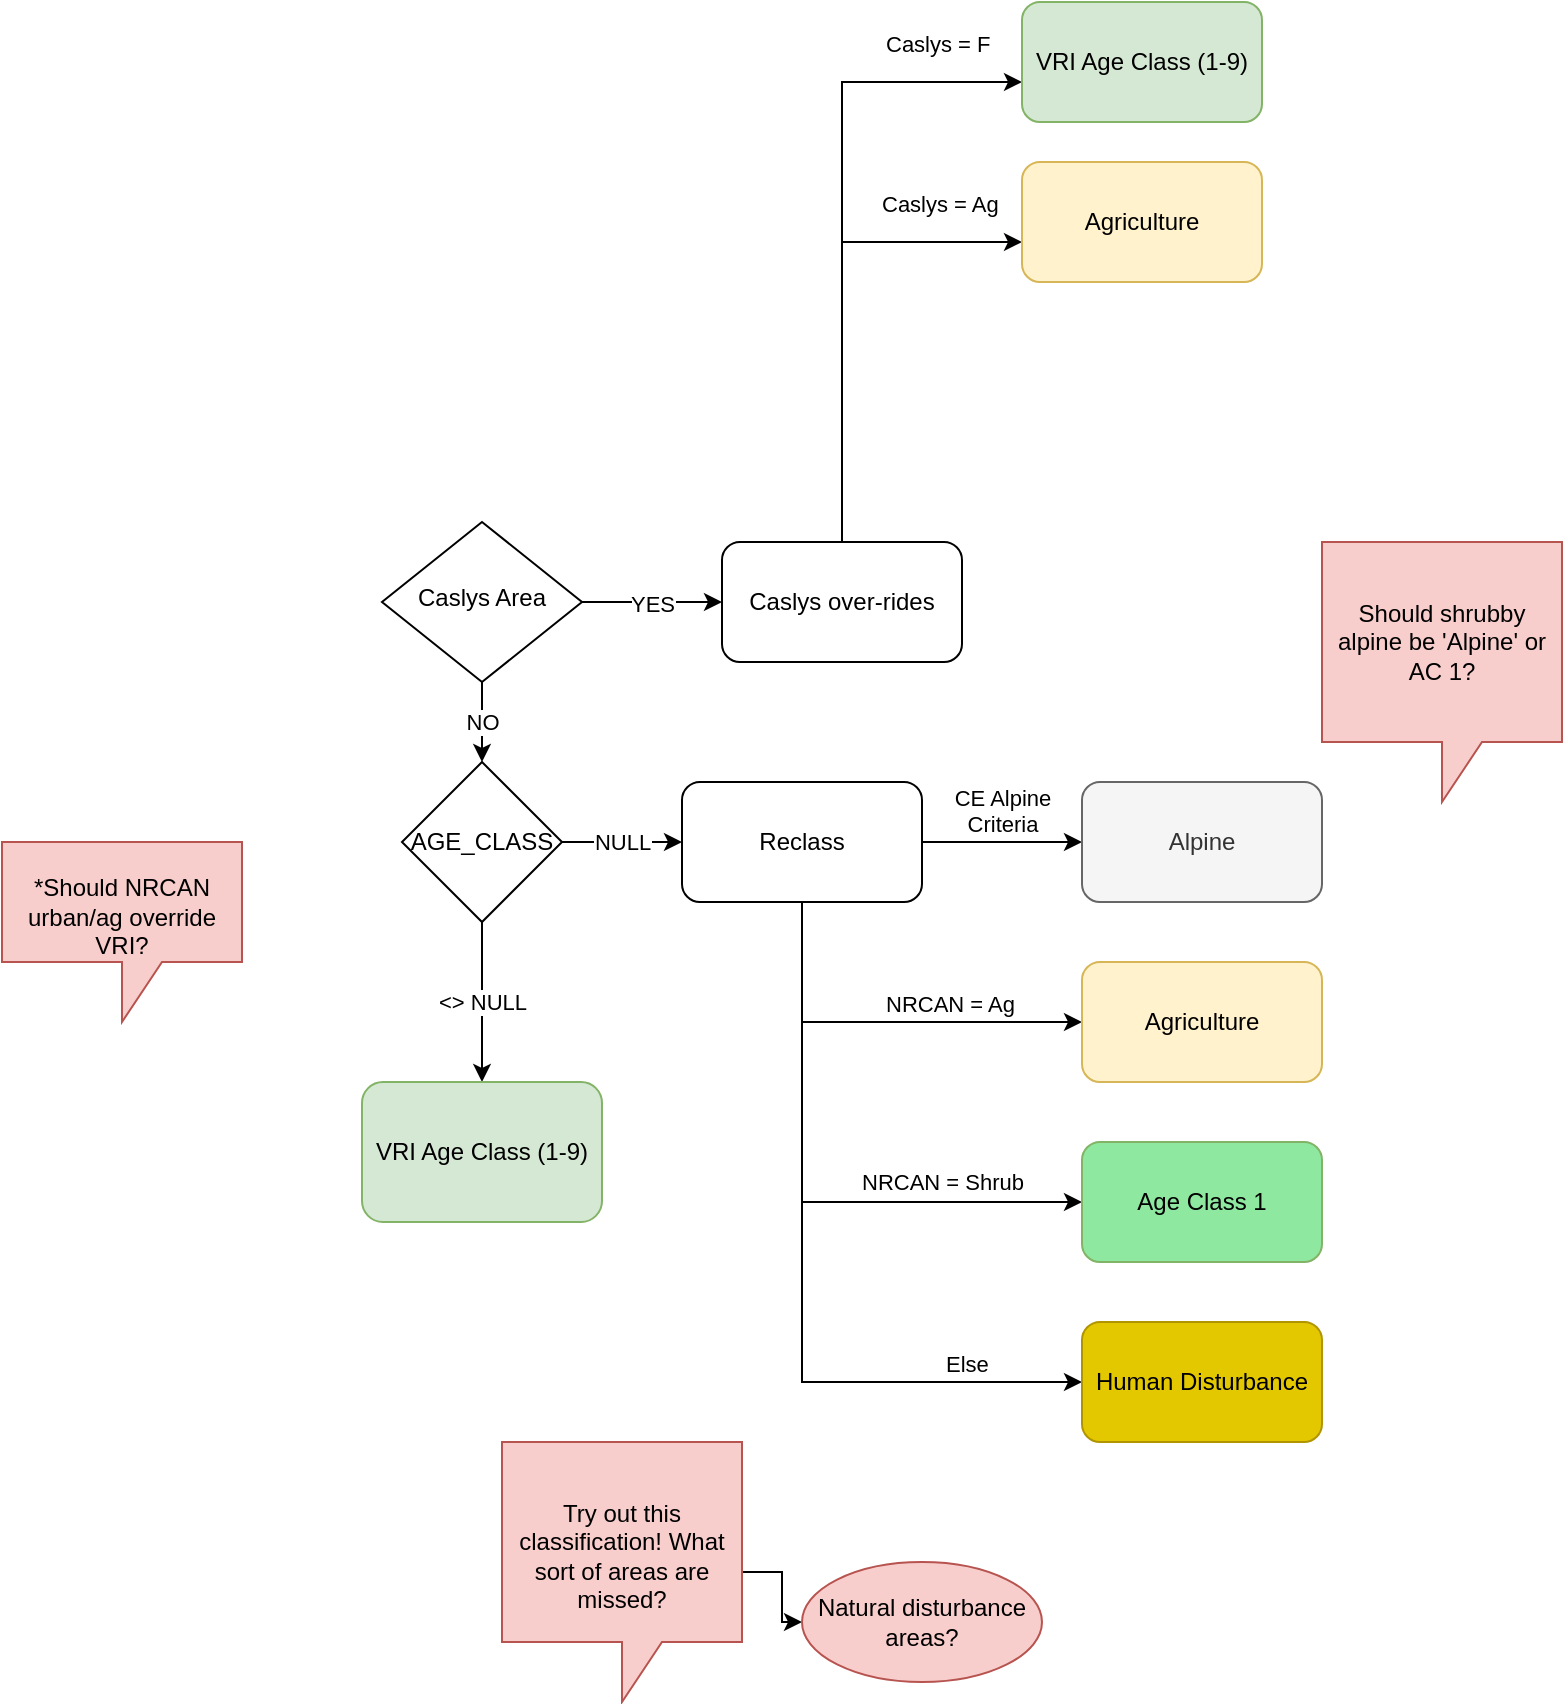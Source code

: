 <mxfile version="20.2.4" type="github">
  <diagram id="C5RBs43oDa-KdzZeNtuy" name="Page-1">
    <mxGraphModel dx="2858" dy="1134" grid="1" gridSize="10" guides="1" tooltips="1" connect="1" arrows="1" fold="1" page="1" pageScale="1" pageWidth="827" pageHeight="1169" math="0" shadow="0">
      <root>
        <mxCell id="WIyWlLk6GJQsqaUBKTNV-0" />
        <mxCell id="WIyWlLk6GJQsqaUBKTNV-1" parent="WIyWlLk6GJQsqaUBKTNV-0" />
        <mxCell id="ueiq7wPYFO3_b5HzsMcq-4" value="CE Alpine&lt;br&gt;Criteria" style="edgeStyle=orthogonalEdgeStyle;rounded=0;orthogonalLoop=1;jettySize=auto;html=1;verticalAlign=bottom;" parent="WIyWlLk6GJQsqaUBKTNV-1" source="ueiq7wPYFO3_b5HzsMcq-1" target="ueiq7wPYFO3_b5HzsMcq-3" edge="1">
          <mxGeometry relative="1" as="geometry" />
        </mxCell>
        <mxCell id="ueiq7wPYFO3_b5HzsMcq-6" value="NRCAN = Ag" style="edgeStyle=orthogonalEdgeStyle;rounded=0;orthogonalLoop=1;jettySize=auto;html=1;labelPosition=right;verticalLabelPosition=top;align=left;verticalAlign=bottom;entryX=0;entryY=0.5;entryDx=0;entryDy=0;" parent="WIyWlLk6GJQsqaUBKTNV-1" source="ueiq7wPYFO3_b5HzsMcq-1" target="u6n3ilZ5qnTQI06MdBP8-13" edge="1">
          <mxGeometry relative="1" as="geometry">
            <Array as="points">
              <mxPoint x="-400" y="530" />
            </Array>
            <mxPoint x="-260" y="570" as="targetPoint" />
          </mxGeometry>
        </mxCell>
        <mxCell id="ueiq7wPYFO3_b5HzsMcq-9" value="NRCAN = Shrub" style="edgeStyle=orthogonalEdgeStyle;rounded=0;orthogonalLoop=1;jettySize=auto;html=1;" parent="WIyWlLk6GJQsqaUBKTNV-1" source="ueiq7wPYFO3_b5HzsMcq-1" target="ueiq7wPYFO3_b5HzsMcq-8" edge="1">
          <mxGeometry x="0.515" y="10" relative="1" as="geometry">
            <Array as="points">
              <mxPoint x="-400" y="620" />
            </Array>
            <mxPoint as="offset" />
          </mxGeometry>
        </mxCell>
        <mxCell id="u6n3ilZ5qnTQI06MdBP8-18" value="Else" style="edgeStyle=orthogonalEdgeStyle;rounded=0;orthogonalLoop=1;jettySize=auto;html=1;labelPosition=right;verticalLabelPosition=top;align=left;verticalAlign=bottom;" edge="1" parent="WIyWlLk6GJQsqaUBKTNV-1" source="ueiq7wPYFO3_b5HzsMcq-1" target="u6n3ilZ5qnTQI06MdBP8-17">
          <mxGeometry x="0.632" relative="1" as="geometry">
            <Array as="points">
              <mxPoint x="-400" y="710" />
            </Array>
            <mxPoint as="offset" />
          </mxGeometry>
        </mxCell>
        <mxCell id="ueiq7wPYFO3_b5HzsMcq-1" value="Reclass" style="whiteSpace=wrap;html=1;rounded=1;" parent="WIyWlLk6GJQsqaUBKTNV-1" vertex="1">
          <mxGeometry x="-460" y="410" width="120" height="60" as="geometry" />
        </mxCell>
        <mxCell id="ueiq7wPYFO3_b5HzsMcq-3" value="Alpine" style="whiteSpace=wrap;html=1;rounded=1;fillColor=#f5f5f5;fontColor=#333333;strokeColor=#666666;" parent="WIyWlLk6GJQsqaUBKTNV-1" vertex="1">
          <mxGeometry x="-260" y="410" width="120" height="60" as="geometry" />
        </mxCell>
        <mxCell id="ueiq7wPYFO3_b5HzsMcq-8" value="Age Class 1" style="whiteSpace=wrap;html=1;rounded=1;fillColor=#8EE8A0;strokeColor=#82b366;" parent="WIyWlLk6GJQsqaUBKTNV-1" vertex="1">
          <mxGeometry x="-260" y="590" width="120" height="60" as="geometry" />
        </mxCell>
        <mxCell id="ueiq7wPYFO3_b5HzsMcq-10" value="Caslys = Ag" style="edgeStyle=orthogonalEdgeStyle;rounded=0;orthogonalLoop=1;jettySize=auto;html=1;verticalAlign=bottom;labelPosition=right;verticalLabelPosition=top;align=left;" parent="WIyWlLk6GJQsqaUBKTNV-1" source="ueiq7wPYFO3_b5HzsMcq-11" target="ueiq7wPYFO3_b5HzsMcq-12" edge="1">
          <mxGeometry x="0.4" y="10" relative="1" as="geometry">
            <Array as="points">
              <mxPoint x="-380" y="140" />
            </Array>
            <mxPoint as="offset" />
          </mxGeometry>
        </mxCell>
        <mxCell id="ueiq7wPYFO3_b5HzsMcq-14" value="Caslys = F" style="edgeStyle=orthogonalEdgeStyle;rounded=0;orthogonalLoop=1;jettySize=auto;html=1;verticalAlign=bottom;labelPosition=right;verticalLabelPosition=top;align=left;" parent="WIyWlLk6GJQsqaUBKTNV-1" source="ueiq7wPYFO3_b5HzsMcq-11" target="ueiq7wPYFO3_b5HzsMcq-13" edge="1">
          <mxGeometry x="0.562" y="10" relative="1" as="geometry">
            <Array as="points">
              <mxPoint x="-380" y="60" />
            </Array>
            <mxPoint as="offset" />
          </mxGeometry>
        </mxCell>
        <mxCell id="ueiq7wPYFO3_b5HzsMcq-11" value="Caslys over-rides" style="whiteSpace=wrap;html=1;rounded=1;" parent="WIyWlLk6GJQsqaUBKTNV-1" vertex="1">
          <mxGeometry x="-440" y="290" width="120" height="60" as="geometry" />
        </mxCell>
        <mxCell id="ueiq7wPYFO3_b5HzsMcq-12" value="Agriculture" style="whiteSpace=wrap;html=1;rounded=1;labelBackgroundColor=none;fillColor=#fff2cc;strokeColor=#d6b656;" parent="WIyWlLk6GJQsqaUBKTNV-1" vertex="1">
          <mxGeometry x="-290" y="100" width="120" height="60" as="geometry" />
        </mxCell>
        <mxCell id="ueiq7wPYFO3_b5HzsMcq-13" value="VRI Age Class (1-9)" style="whiteSpace=wrap;html=1;rounded=1;fillColor=#d5e8d4;strokeColor=#82b366;" parent="WIyWlLk6GJQsqaUBKTNV-1" vertex="1">
          <mxGeometry x="-290" y="20" width="120" height="60" as="geometry" />
        </mxCell>
        <mxCell id="u6n3ilZ5qnTQI06MdBP8-2" value="NO" style="edgeStyle=orthogonalEdgeStyle;rounded=0;orthogonalLoop=1;jettySize=auto;html=1;" edge="1" parent="WIyWlLk6GJQsqaUBKTNV-1" source="u6n3ilZ5qnTQI06MdBP8-1" target="u6n3ilZ5qnTQI06MdBP8-7">
          <mxGeometry relative="1" as="geometry">
            <mxPoint x="-560" y="430" as="targetPoint" />
          </mxGeometry>
        </mxCell>
        <mxCell id="u6n3ilZ5qnTQI06MdBP8-4" value="YES" style="edgeStyle=orthogonalEdgeStyle;rounded=0;orthogonalLoop=1;jettySize=auto;html=1;" edge="1" parent="WIyWlLk6GJQsqaUBKTNV-1" source="u6n3ilZ5qnTQI06MdBP8-1">
          <mxGeometry relative="1" as="geometry">
            <mxPoint x="-440" y="320" as="targetPoint" />
          </mxGeometry>
        </mxCell>
        <mxCell id="u6n3ilZ5qnTQI06MdBP8-1" value="Caslys Area" style="rhombus;whiteSpace=wrap;html=1;shadow=0;fontFamily=Helvetica;fontSize=12;align=center;strokeWidth=1;spacing=6;spacingTop=-4;" vertex="1" parent="WIyWlLk6GJQsqaUBKTNV-1">
          <mxGeometry x="-610" y="280" width="100" height="80" as="geometry" />
        </mxCell>
        <mxCell id="u6n3ilZ5qnTQI06MdBP8-8" value="NULL" style="edgeStyle=orthogonalEdgeStyle;rounded=0;orthogonalLoop=1;jettySize=auto;html=1;" edge="1" parent="WIyWlLk6GJQsqaUBKTNV-1" source="u6n3ilZ5qnTQI06MdBP8-7" target="ueiq7wPYFO3_b5HzsMcq-1">
          <mxGeometry relative="1" as="geometry" />
        </mxCell>
        <mxCell id="u6n3ilZ5qnTQI06MdBP8-15" value="&amp;lt;&amp;gt; NULL" style="edgeStyle=orthogonalEdgeStyle;rounded=0;orthogonalLoop=1;jettySize=auto;html=1;" edge="1" parent="WIyWlLk6GJQsqaUBKTNV-1" source="u6n3ilZ5qnTQI06MdBP8-7" target="u6n3ilZ5qnTQI06MdBP8-12">
          <mxGeometry relative="1" as="geometry" />
        </mxCell>
        <mxCell id="u6n3ilZ5qnTQI06MdBP8-7" value="AGE_CLASS" style="rhombus;whiteSpace=wrap;html=1;labelBackgroundColor=none;" vertex="1" parent="WIyWlLk6GJQsqaUBKTNV-1">
          <mxGeometry x="-600" y="400" width="80" height="80" as="geometry" />
        </mxCell>
        <mxCell id="u6n3ilZ5qnTQI06MdBP8-12" value="VRI Age Class (1-9)" style="whiteSpace=wrap;html=1;rounded=1;fillColor=#d5e8d4;strokeColor=#82b366;" vertex="1" parent="WIyWlLk6GJQsqaUBKTNV-1">
          <mxGeometry x="-620" y="560" width="120" height="70" as="geometry" />
        </mxCell>
        <mxCell id="u6n3ilZ5qnTQI06MdBP8-13" value="Agriculture" style="whiteSpace=wrap;html=1;rounded=1;labelBackgroundColor=none;fillColor=#fff2cc;strokeColor=#d6b656;" vertex="1" parent="WIyWlLk6GJQsqaUBKTNV-1">
          <mxGeometry x="-260" y="500" width="120" height="60" as="geometry" />
        </mxCell>
        <mxCell id="u6n3ilZ5qnTQI06MdBP8-17" value="Human Disturbance" style="whiteSpace=wrap;html=1;rounded=1;fillColor=#e3c800;strokeColor=#B09500;fontColor=#000000;" vertex="1" parent="WIyWlLk6GJQsqaUBKTNV-1">
          <mxGeometry x="-260" y="680" width="120" height="60" as="geometry" />
        </mxCell>
        <mxCell id="u6n3ilZ5qnTQI06MdBP8-21" value="&lt;span style=&quot;color: rgb(0, 0, 0); font-family: Helvetica; font-size: 12px; font-style: normal; font-variant-ligatures: normal; font-variant-caps: normal; font-weight: 400; letter-spacing: normal; orphans: 2; text-align: center; text-indent: 0px; text-transform: none; widows: 2; word-spacing: 0px; -webkit-text-stroke-width: 0px; text-decoration-thickness: initial; text-decoration-style: initial; text-decoration-color: initial; float: none; display: inline !important;&quot;&gt;Should shrubby alpine be &#39;Alpine&#39; or AC 1?&lt;/span&gt;" style="shape=callout;whiteSpace=wrap;html=1;perimeter=calloutPerimeter;labelBackgroundColor=none;fillColor=#f8cecc;strokeColor=#b85450;" vertex="1" parent="WIyWlLk6GJQsqaUBKTNV-1">
          <mxGeometry x="-140" y="290" width="120" height="130" as="geometry" />
        </mxCell>
        <mxCell id="u6n3ilZ5qnTQI06MdBP8-22" value="&lt;br&gt;&lt;span style=&quot;color: rgb(0, 0, 0); font-family: Helvetica; font-size: 12px; font-style: normal; font-variant-ligatures: normal; font-variant-caps: normal; font-weight: 400; letter-spacing: normal; orphans: 2; text-align: center; text-indent: 0px; text-transform: none; widows: 2; word-spacing: 0px; -webkit-text-stroke-width: 0px; text-decoration-thickness: initial; text-decoration-style: initial; text-decoration-color: initial; float: none; display: inline !important;&quot;&gt;*Should NRCAN urban/ag override VRI?&lt;/span&gt;&lt;br&gt;" style="shape=callout;whiteSpace=wrap;html=1;perimeter=calloutPerimeter;labelBackgroundColor=none;fillColor=#f8cecc;strokeColor=#b85450;" vertex="1" parent="WIyWlLk6GJQsqaUBKTNV-1">
          <mxGeometry x="-800" y="440" width="120" height="90" as="geometry" />
        </mxCell>
        <mxCell id="u6n3ilZ5qnTQI06MdBP8-26" value="" style="edgeStyle=orthogonalEdgeStyle;rounded=0;orthogonalLoop=1;jettySize=auto;html=1;" edge="1" parent="WIyWlLk6GJQsqaUBKTNV-1" source="u6n3ilZ5qnTQI06MdBP8-24" target="u6n3ilZ5qnTQI06MdBP8-25">
          <mxGeometry relative="1" as="geometry" />
        </mxCell>
        <mxCell id="u6n3ilZ5qnTQI06MdBP8-24" value="&lt;br&gt;Try out this classification! What sort of areas are missed?" style="shape=callout;whiteSpace=wrap;html=1;perimeter=calloutPerimeter;labelBackgroundColor=none;fillColor=#f8cecc;strokeColor=#b85450;" vertex="1" parent="WIyWlLk6GJQsqaUBKTNV-1">
          <mxGeometry x="-550" y="740" width="120" height="130" as="geometry" />
        </mxCell>
        <mxCell id="u6n3ilZ5qnTQI06MdBP8-25" value="Natural disturbance areas?" style="ellipse;whiteSpace=wrap;html=1;fillColor=#f8cecc;strokeColor=#b85450;labelBackgroundColor=none;" vertex="1" parent="WIyWlLk6GJQsqaUBKTNV-1">
          <mxGeometry x="-400" y="800" width="120" height="60" as="geometry" />
        </mxCell>
      </root>
    </mxGraphModel>
  </diagram>
</mxfile>
